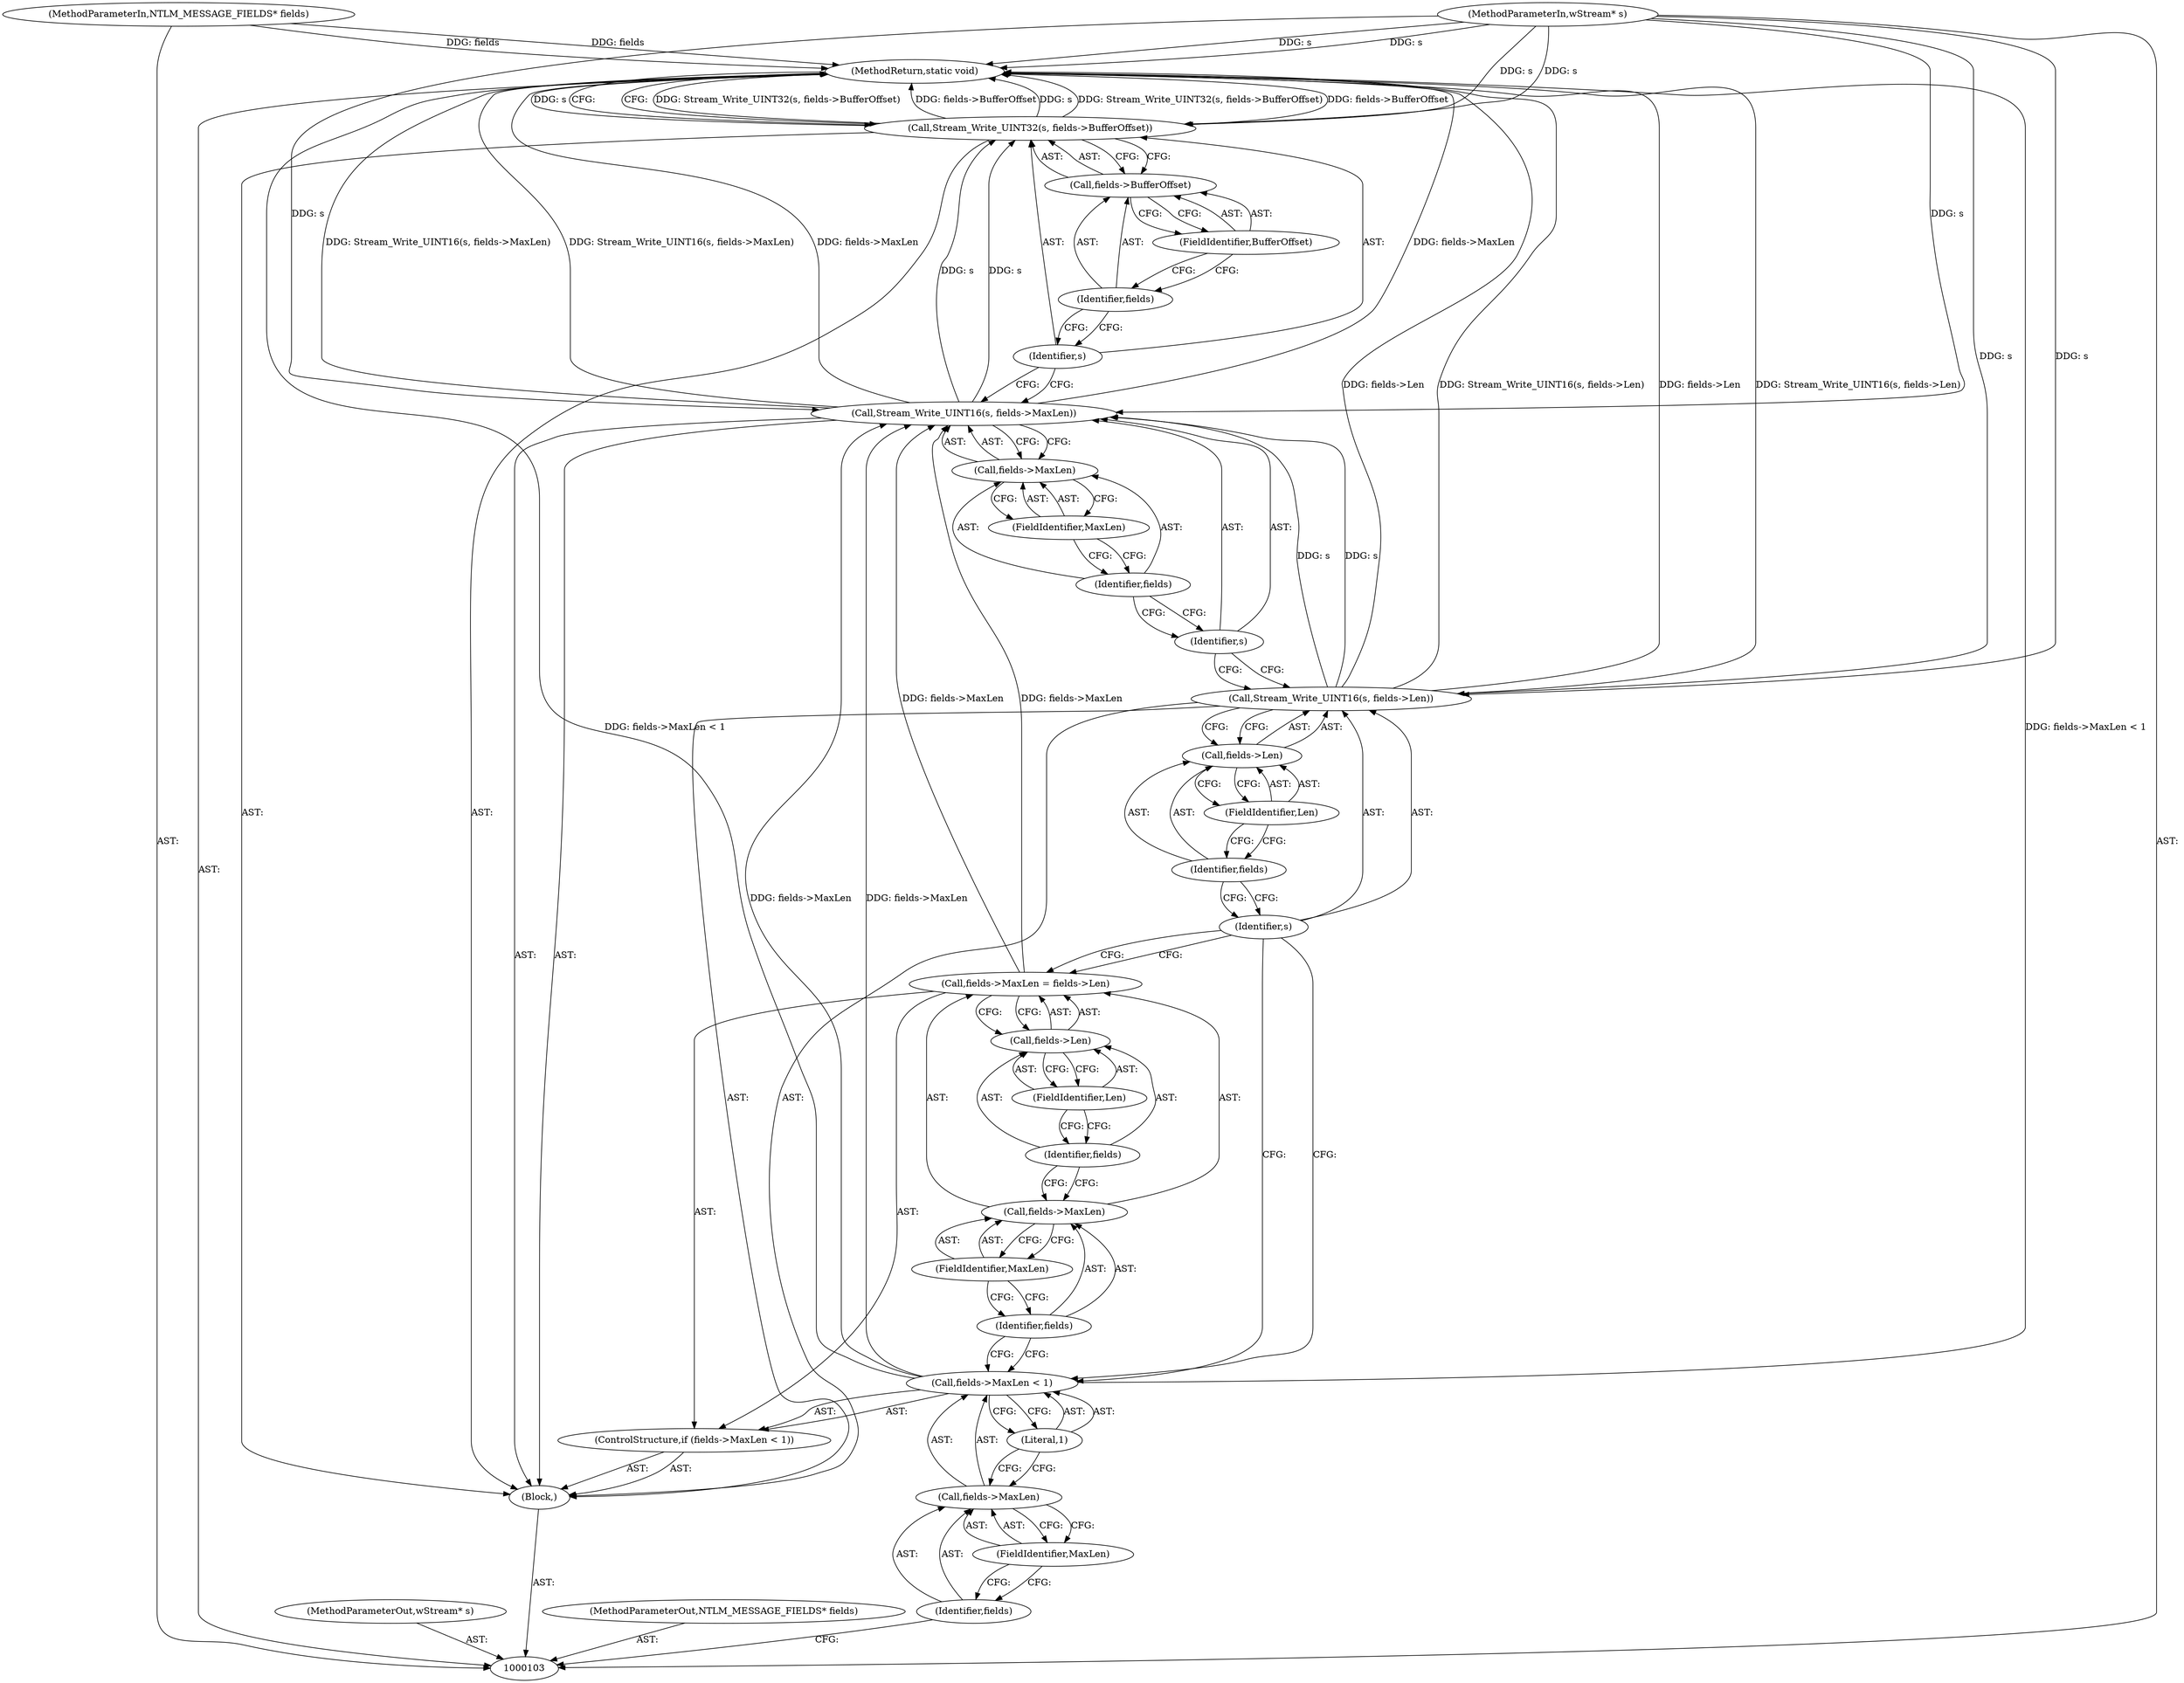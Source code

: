 digraph "0_FreeRDP_2ee663f39dc8dac3d9988e847db19b2d7e3ac8c6_6" {
"1000135" [label="(MethodReturn,static void)"];
"1000104" [label="(MethodParameterIn,wStream* s)"];
"1000167" [label="(MethodParameterOut,wStream* s)"];
"1000105" [label="(MethodParameterIn,NTLM_MESSAGE_FIELDS* fields)"];
"1000168" [label="(MethodParameterOut,NTLM_MESSAGE_FIELDS* fields)"];
"1000106" [label="(Block,)"];
"1000111" [label="(FieldIdentifier,MaxLen)"];
"1000107" [label="(ControlStructure,if (fields->MaxLen < 1))"];
"1000112" [label="(Literal,1)"];
"1000108" [label="(Call,fields->MaxLen < 1)"];
"1000109" [label="(Call,fields->MaxLen)"];
"1000110" [label="(Identifier,fields)"];
"1000116" [label="(FieldIdentifier,MaxLen)"];
"1000117" [label="(Call,fields->Len)"];
"1000118" [label="(Identifier,fields)"];
"1000119" [label="(FieldIdentifier,Len)"];
"1000113" [label="(Call,fields->MaxLen = fields->Len)"];
"1000114" [label="(Call,fields->MaxLen)"];
"1000115" [label="(Identifier,fields)"];
"1000120" [label="(Call,Stream_Write_UINT16(s, fields->Len))"];
"1000121" [label="(Identifier,s)"];
"1000122" [label="(Call,fields->Len)"];
"1000123" [label="(Identifier,fields)"];
"1000124" [label="(FieldIdentifier,Len)"];
"1000125" [label="(Call,Stream_Write_UINT16(s, fields->MaxLen))"];
"1000126" [label="(Identifier,s)"];
"1000127" [label="(Call,fields->MaxLen)"];
"1000128" [label="(Identifier,fields)"];
"1000129" [label="(FieldIdentifier,MaxLen)"];
"1000130" [label="(Call,Stream_Write_UINT32(s, fields->BufferOffset))"];
"1000131" [label="(Identifier,s)"];
"1000132" [label="(Call,fields->BufferOffset)"];
"1000133" [label="(Identifier,fields)"];
"1000134" [label="(FieldIdentifier,BufferOffset)"];
"1000135" -> "1000103"  [label="AST: "];
"1000135" -> "1000130"  [label="CFG: "];
"1000130" -> "1000135"  [label="DDG: Stream_Write_UINT32(s, fields->BufferOffset)"];
"1000130" -> "1000135"  [label="DDG: fields->BufferOffset"];
"1000130" -> "1000135"  [label="DDG: s"];
"1000125" -> "1000135"  [label="DDG: Stream_Write_UINT16(s, fields->MaxLen)"];
"1000125" -> "1000135"  [label="DDG: fields->MaxLen"];
"1000108" -> "1000135"  [label="DDG: fields->MaxLen < 1"];
"1000104" -> "1000135"  [label="DDG: s"];
"1000105" -> "1000135"  [label="DDG: fields"];
"1000120" -> "1000135"  [label="DDG: fields->Len"];
"1000120" -> "1000135"  [label="DDG: Stream_Write_UINT16(s, fields->Len)"];
"1000104" -> "1000103"  [label="AST: "];
"1000104" -> "1000135"  [label="DDG: s"];
"1000104" -> "1000120"  [label="DDG: s"];
"1000104" -> "1000125"  [label="DDG: s"];
"1000104" -> "1000130"  [label="DDG: s"];
"1000167" -> "1000103"  [label="AST: "];
"1000105" -> "1000103"  [label="AST: "];
"1000105" -> "1000135"  [label="DDG: fields"];
"1000168" -> "1000103"  [label="AST: "];
"1000106" -> "1000103"  [label="AST: "];
"1000107" -> "1000106"  [label="AST: "];
"1000120" -> "1000106"  [label="AST: "];
"1000125" -> "1000106"  [label="AST: "];
"1000130" -> "1000106"  [label="AST: "];
"1000111" -> "1000109"  [label="AST: "];
"1000111" -> "1000110"  [label="CFG: "];
"1000109" -> "1000111"  [label="CFG: "];
"1000107" -> "1000106"  [label="AST: "];
"1000108" -> "1000107"  [label="AST: "];
"1000113" -> "1000107"  [label="AST: "];
"1000112" -> "1000108"  [label="AST: "];
"1000112" -> "1000109"  [label="CFG: "];
"1000108" -> "1000112"  [label="CFG: "];
"1000108" -> "1000107"  [label="AST: "];
"1000108" -> "1000112"  [label="CFG: "];
"1000109" -> "1000108"  [label="AST: "];
"1000112" -> "1000108"  [label="AST: "];
"1000115" -> "1000108"  [label="CFG: "];
"1000121" -> "1000108"  [label="CFG: "];
"1000108" -> "1000135"  [label="DDG: fields->MaxLen < 1"];
"1000108" -> "1000125"  [label="DDG: fields->MaxLen"];
"1000109" -> "1000108"  [label="AST: "];
"1000109" -> "1000111"  [label="CFG: "];
"1000110" -> "1000109"  [label="AST: "];
"1000111" -> "1000109"  [label="AST: "];
"1000112" -> "1000109"  [label="CFG: "];
"1000110" -> "1000109"  [label="AST: "];
"1000110" -> "1000103"  [label="CFG: "];
"1000111" -> "1000110"  [label="CFG: "];
"1000116" -> "1000114"  [label="AST: "];
"1000116" -> "1000115"  [label="CFG: "];
"1000114" -> "1000116"  [label="CFG: "];
"1000117" -> "1000113"  [label="AST: "];
"1000117" -> "1000119"  [label="CFG: "];
"1000118" -> "1000117"  [label="AST: "];
"1000119" -> "1000117"  [label="AST: "];
"1000113" -> "1000117"  [label="CFG: "];
"1000118" -> "1000117"  [label="AST: "];
"1000118" -> "1000114"  [label="CFG: "];
"1000119" -> "1000118"  [label="CFG: "];
"1000119" -> "1000117"  [label="AST: "];
"1000119" -> "1000118"  [label="CFG: "];
"1000117" -> "1000119"  [label="CFG: "];
"1000113" -> "1000107"  [label="AST: "];
"1000113" -> "1000117"  [label="CFG: "];
"1000114" -> "1000113"  [label="AST: "];
"1000117" -> "1000113"  [label="AST: "];
"1000121" -> "1000113"  [label="CFG: "];
"1000113" -> "1000125"  [label="DDG: fields->MaxLen"];
"1000114" -> "1000113"  [label="AST: "];
"1000114" -> "1000116"  [label="CFG: "];
"1000115" -> "1000114"  [label="AST: "];
"1000116" -> "1000114"  [label="AST: "];
"1000118" -> "1000114"  [label="CFG: "];
"1000115" -> "1000114"  [label="AST: "];
"1000115" -> "1000108"  [label="CFG: "];
"1000116" -> "1000115"  [label="CFG: "];
"1000120" -> "1000106"  [label="AST: "];
"1000120" -> "1000122"  [label="CFG: "];
"1000121" -> "1000120"  [label="AST: "];
"1000122" -> "1000120"  [label="AST: "];
"1000126" -> "1000120"  [label="CFG: "];
"1000120" -> "1000135"  [label="DDG: fields->Len"];
"1000120" -> "1000135"  [label="DDG: Stream_Write_UINT16(s, fields->Len)"];
"1000104" -> "1000120"  [label="DDG: s"];
"1000120" -> "1000125"  [label="DDG: s"];
"1000121" -> "1000120"  [label="AST: "];
"1000121" -> "1000113"  [label="CFG: "];
"1000121" -> "1000108"  [label="CFG: "];
"1000123" -> "1000121"  [label="CFG: "];
"1000122" -> "1000120"  [label="AST: "];
"1000122" -> "1000124"  [label="CFG: "];
"1000123" -> "1000122"  [label="AST: "];
"1000124" -> "1000122"  [label="AST: "];
"1000120" -> "1000122"  [label="CFG: "];
"1000123" -> "1000122"  [label="AST: "];
"1000123" -> "1000121"  [label="CFG: "];
"1000124" -> "1000123"  [label="CFG: "];
"1000124" -> "1000122"  [label="AST: "];
"1000124" -> "1000123"  [label="CFG: "];
"1000122" -> "1000124"  [label="CFG: "];
"1000125" -> "1000106"  [label="AST: "];
"1000125" -> "1000127"  [label="CFG: "];
"1000126" -> "1000125"  [label="AST: "];
"1000127" -> "1000125"  [label="AST: "];
"1000131" -> "1000125"  [label="CFG: "];
"1000125" -> "1000135"  [label="DDG: Stream_Write_UINT16(s, fields->MaxLen)"];
"1000125" -> "1000135"  [label="DDG: fields->MaxLen"];
"1000120" -> "1000125"  [label="DDG: s"];
"1000104" -> "1000125"  [label="DDG: s"];
"1000113" -> "1000125"  [label="DDG: fields->MaxLen"];
"1000108" -> "1000125"  [label="DDG: fields->MaxLen"];
"1000125" -> "1000130"  [label="DDG: s"];
"1000126" -> "1000125"  [label="AST: "];
"1000126" -> "1000120"  [label="CFG: "];
"1000128" -> "1000126"  [label="CFG: "];
"1000127" -> "1000125"  [label="AST: "];
"1000127" -> "1000129"  [label="CFG: "];
"1000128" -> "1000127"  [label="AST: "];
"1000129" -> "1000127"  [label="AST: "];
"1000125" -> "1000127"  [label="CFG: "];
"1000128" -> "1000127"  [label="AST: "];
"1000128" -> "1000126"  [label="CFG: "];
"1000129" -> "1000128"  [label="CFG: "];
"1000129" -> "1000127"  [label="AST: "];
"1000129" -> "1000128"  [label="CFG: "];
"1000127" -> "1000129"  [label="CFG: "];
"1000130" -> "1000106"  [label="AST: "];
"1000130" -> "1000132"  [label="CFG: "];
"1000131" -> "1000130"  [label="AST: "];
"1000132" -> "1000130"  [label="AST: "];
"1000135" -> "1000130"  [label="CFG: "];
"1000130" -> "1000135"  [label="DDG: Stream_Write_UINT32(s, fields->BufferOffset)"];
"1000130" -> "1000135"  [label="DDG: fields->BufferOffset"];
"1000130" -> "1000135"  [label="DDG: s"];
"1000125" -> "1000130"  [label="DDG: s"];
"1000104" -> "1000130"  [label="DDG: s"];
"1000131" -> "1000130"  [label="AST: "];
"1000131" -> "1000125"  [label="CFG: "];
"1000133" -> "1000131"  [label="CFG: "];
"1000132" -> "1000130"  [label="AST: "];
"1000132" -> "1000134"  [label="CFG: "];
"1000133" -> "1000132"  [label="AST: "];
"1000134" -> "1000132"  [label="AST: "];
"1000130" -> "1000132"  [label="CFG: "];
"1000133" -> "1000132"  [label="AST: "];
"1000133" -> "1000131"  [label="CFG: "];
"1000134" -> "1000133"  [label="CFG: "];
"1000134" -> "1000132"  [label="AST: "];
"1000134" -> "1000133"  [label="CFG: "];
"1000132" -> "1000134"  [label="CFG: "];
}
